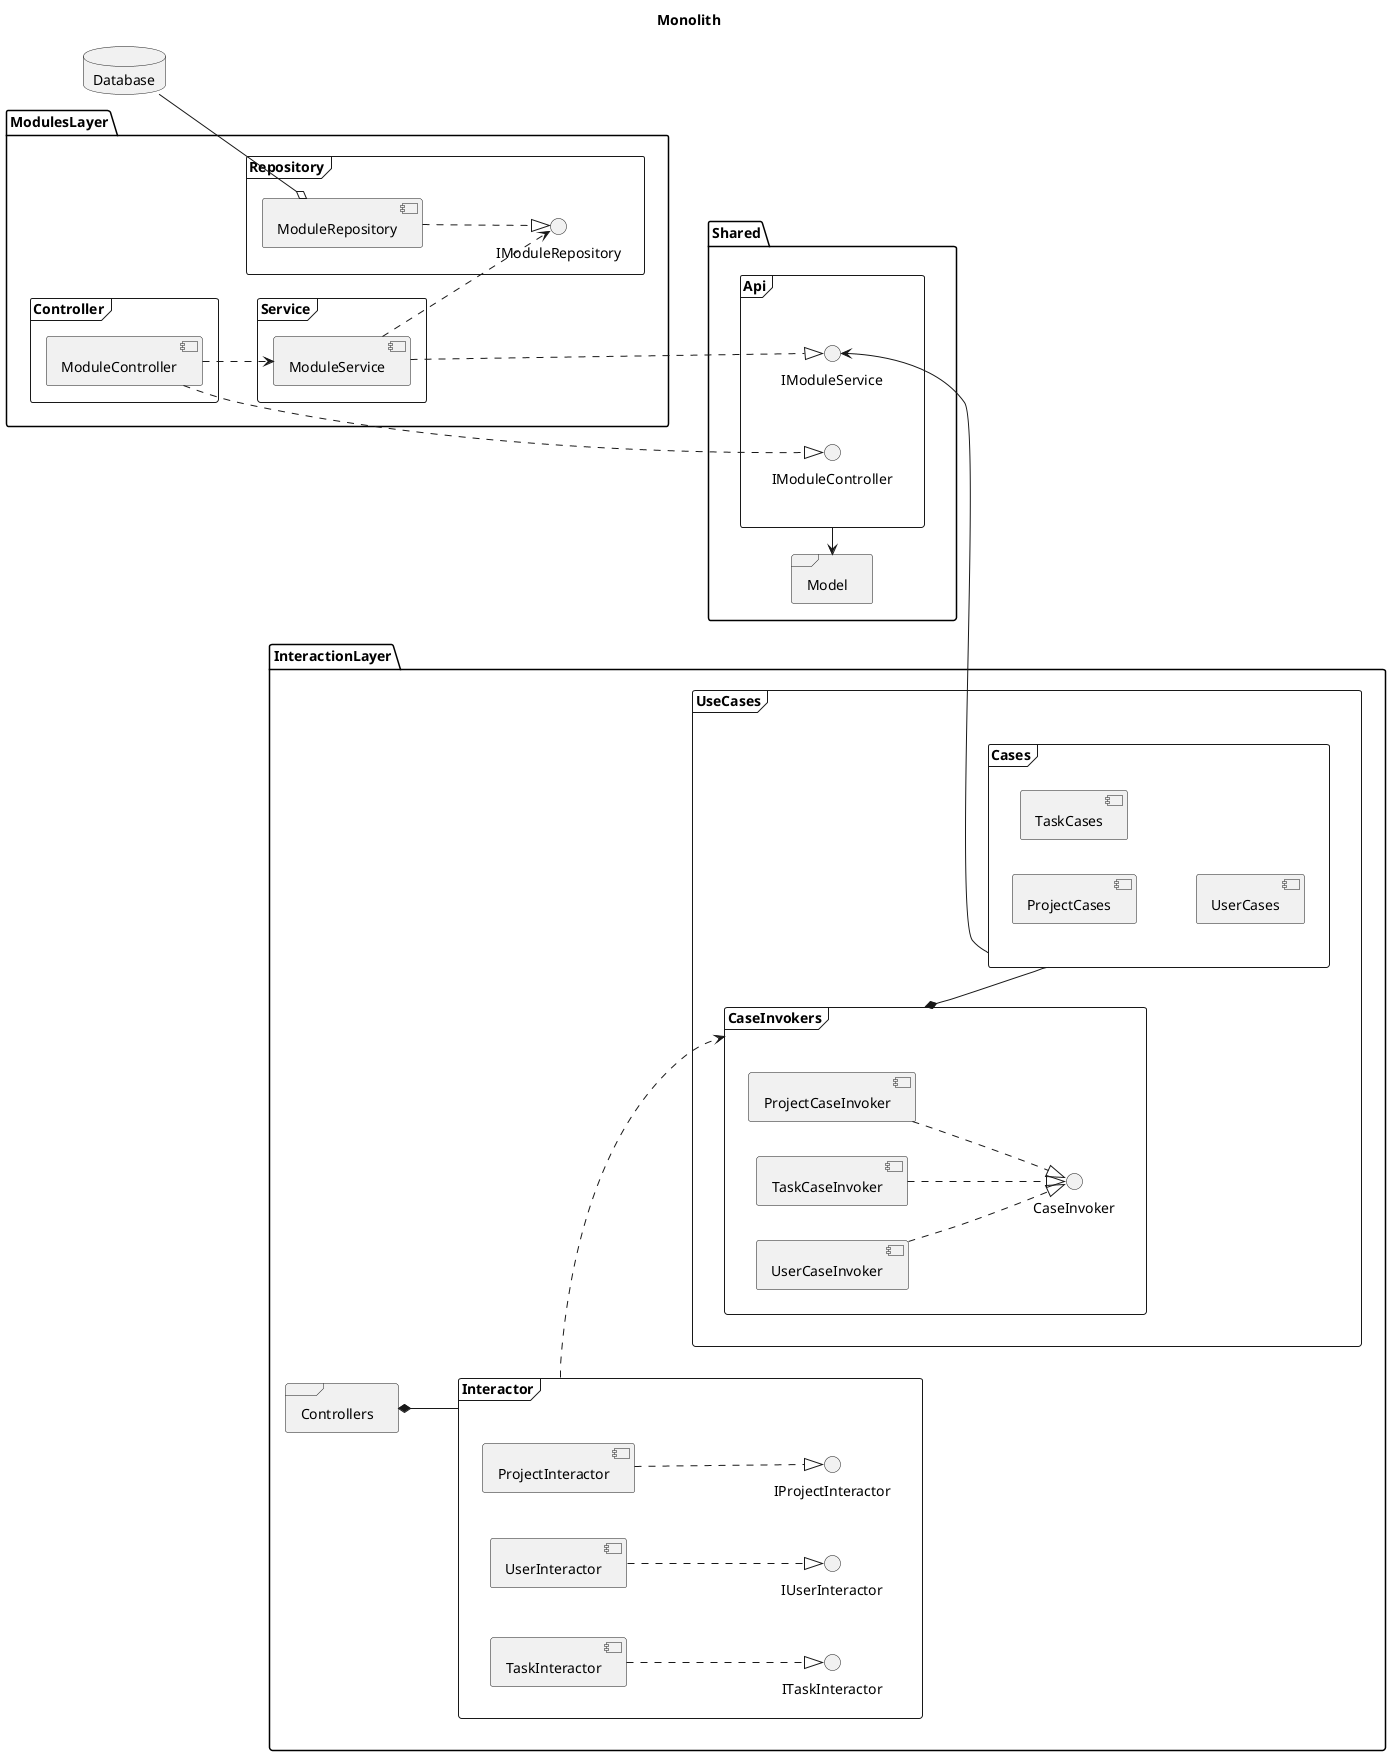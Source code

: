 @startuml

title "Monolith"

left to right direction

database "Database" as db

package "InteractionLayer" {

    frame "Interactor" {
          [ProjectInteractor] as pi
          [UserInteractor] as ui
          [TaskInteractor] as ti

          () IProjectInteractor as ipi
          () ITaskInteractor as iti
          () IUserInteractor as iui

          [pi] ..|> ipi
          [ui] ..|> iui
          [ti] ..|> iti
    }

    frame "UseCases" {

        frame "CaseInvokers" {
        () CaseInvoker as ci

        [ProjectCaseInvoker] as pci
        [TaskCaseInvoker] as tci
        [UserCaseInvoker] as uci


        [pci] ..|> ci
        [tci] ..|> ci
        [uci] ..|> ci

        "Interactor" ..> "CaseInvokers"
        }


        frame Cases {
            [ProjectCases] as pc
            [TaskCases] as tc
            [UserCases] as uc
        }

        "CaseInvokers" *-- Cases
    }

    frame "Controllers" {

    }
    "Controllers" *-- "Interactor"
}

package "ModulesLayer" {
    frame "Repository" {
        () IModuleRepository as imp
        [ModuleRepository] as mr

        mr ..|> imp

        mr o-up- db
    }
    frame "Service" {
       [ModuleService] as ms

       ms ..> imp
    }
     frame "Controller" {
       [ModuleController] as mc
     }
}

package "Shared" {
    frame "Api" {
        () IModuleService as ims
        () IModuleController as imc

        mc ..> ms

        ms ...|> ims

        mc ..|> imc
    }
    frame "Model" {
    }

    "Api" -> "Model"
}

"Cases" -up-> ims
@enduml